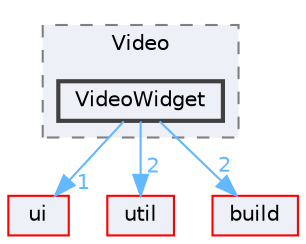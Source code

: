 digraph "VideoWidget"
{
 // LATEX_PDF_SIZE
  bgcolor="transparent";
  edge [fontname=Helvetica,fontsize=10,labelfontname=Helvetica,labelfontsize=10];
  node [fontname=Helvetica,fontsize=10,shape=box,height=0.2,width=0.4];
  compound=true
  subgraph clusterdir_90e279afbf7087a5af4c74d8ed8b8ff6 {
    graph [ bgcolor="#edf0f7", pencolor="grey50", label="Video", fontname=Helvetica,fontsize=10 style="filled,dashed", URL="dir_90e279afbf7087a5af4c74d8ed8b8ff6.html",tooltip=""]
  dir_e073507b399b74ef1ce323d2de42cbb8 [label="VideoWidget", fillcolor="#edf0f7", color="grey25", style="filled,bold", URL="dir_e073507b399b74ef1ce323d2de42cbb8.html",tooltip=""];
  }
  dir_1788f8309b1a812dcb800a185471cf6c [label="ui", fillcolor="#edf0f7", color="red", style="filled", URL="dir_1788f8309b1a812dcb800a185471cf6c.html",tooltip=""];
  dir_23ec12649285f9fabf3a6b7380226c28 [label="util", fillcolor="#edf0f7", color="red", style="filled", URL="dir_23ec12649285f9fabf3a6b7380226c28.html",tooltip=""];
  dir_4fef79e7177ba769987a8da36c892c5f [label="build", fillcolor="#edf0f7", color="red", style="filled", URL="dir_4fef79e7177ba769987a8da36c892c5f.html",tooltip=""];
  dir_e073507b399b74ef1ce323d2de42cbb8->dir_1788f8309b1a812dcb800a185471cf6c [headlabel="1", labeldistance=1.5 headhref="dir_000365_000351.html" href="dir_000365_000351.html" color="steelblue1" fontcolor="steelblue1"];
  dir_e073507b399b74ef1ce323d2de42cbb8->dir_23ec12649285f9fabf3a6b7380226c28 [headlabel="2", labeldistance=1.5 headhref="dir_000365_000357.html" href="dir_000365_000357.html" color="steelblue1" fontcolor="steelblue1"];
  dir_e073507b399b74ef1ce323d2de42cbb8->dir_4fef79e7177ba769987a8da36c892c5f [headlabel="2", labeldistance=1.5 headhref="dir_000365_000041.html" href="dir_000365_000041.html" color="steelblue1" fontcolor="steelblue1"];
}
